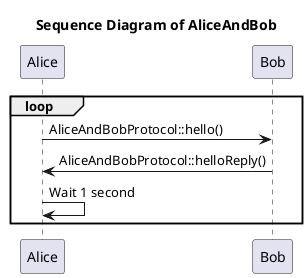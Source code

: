 @startuml

title Sequence Diagram of AliceAndBob

loop
    Alice -> Bob: AliceAndBobProtocol::hello()
    Alice <- Bob: AliceAndBobProtocol::helloReply()

    Alice -> Alice: Wait 1 second
end

@enduml
